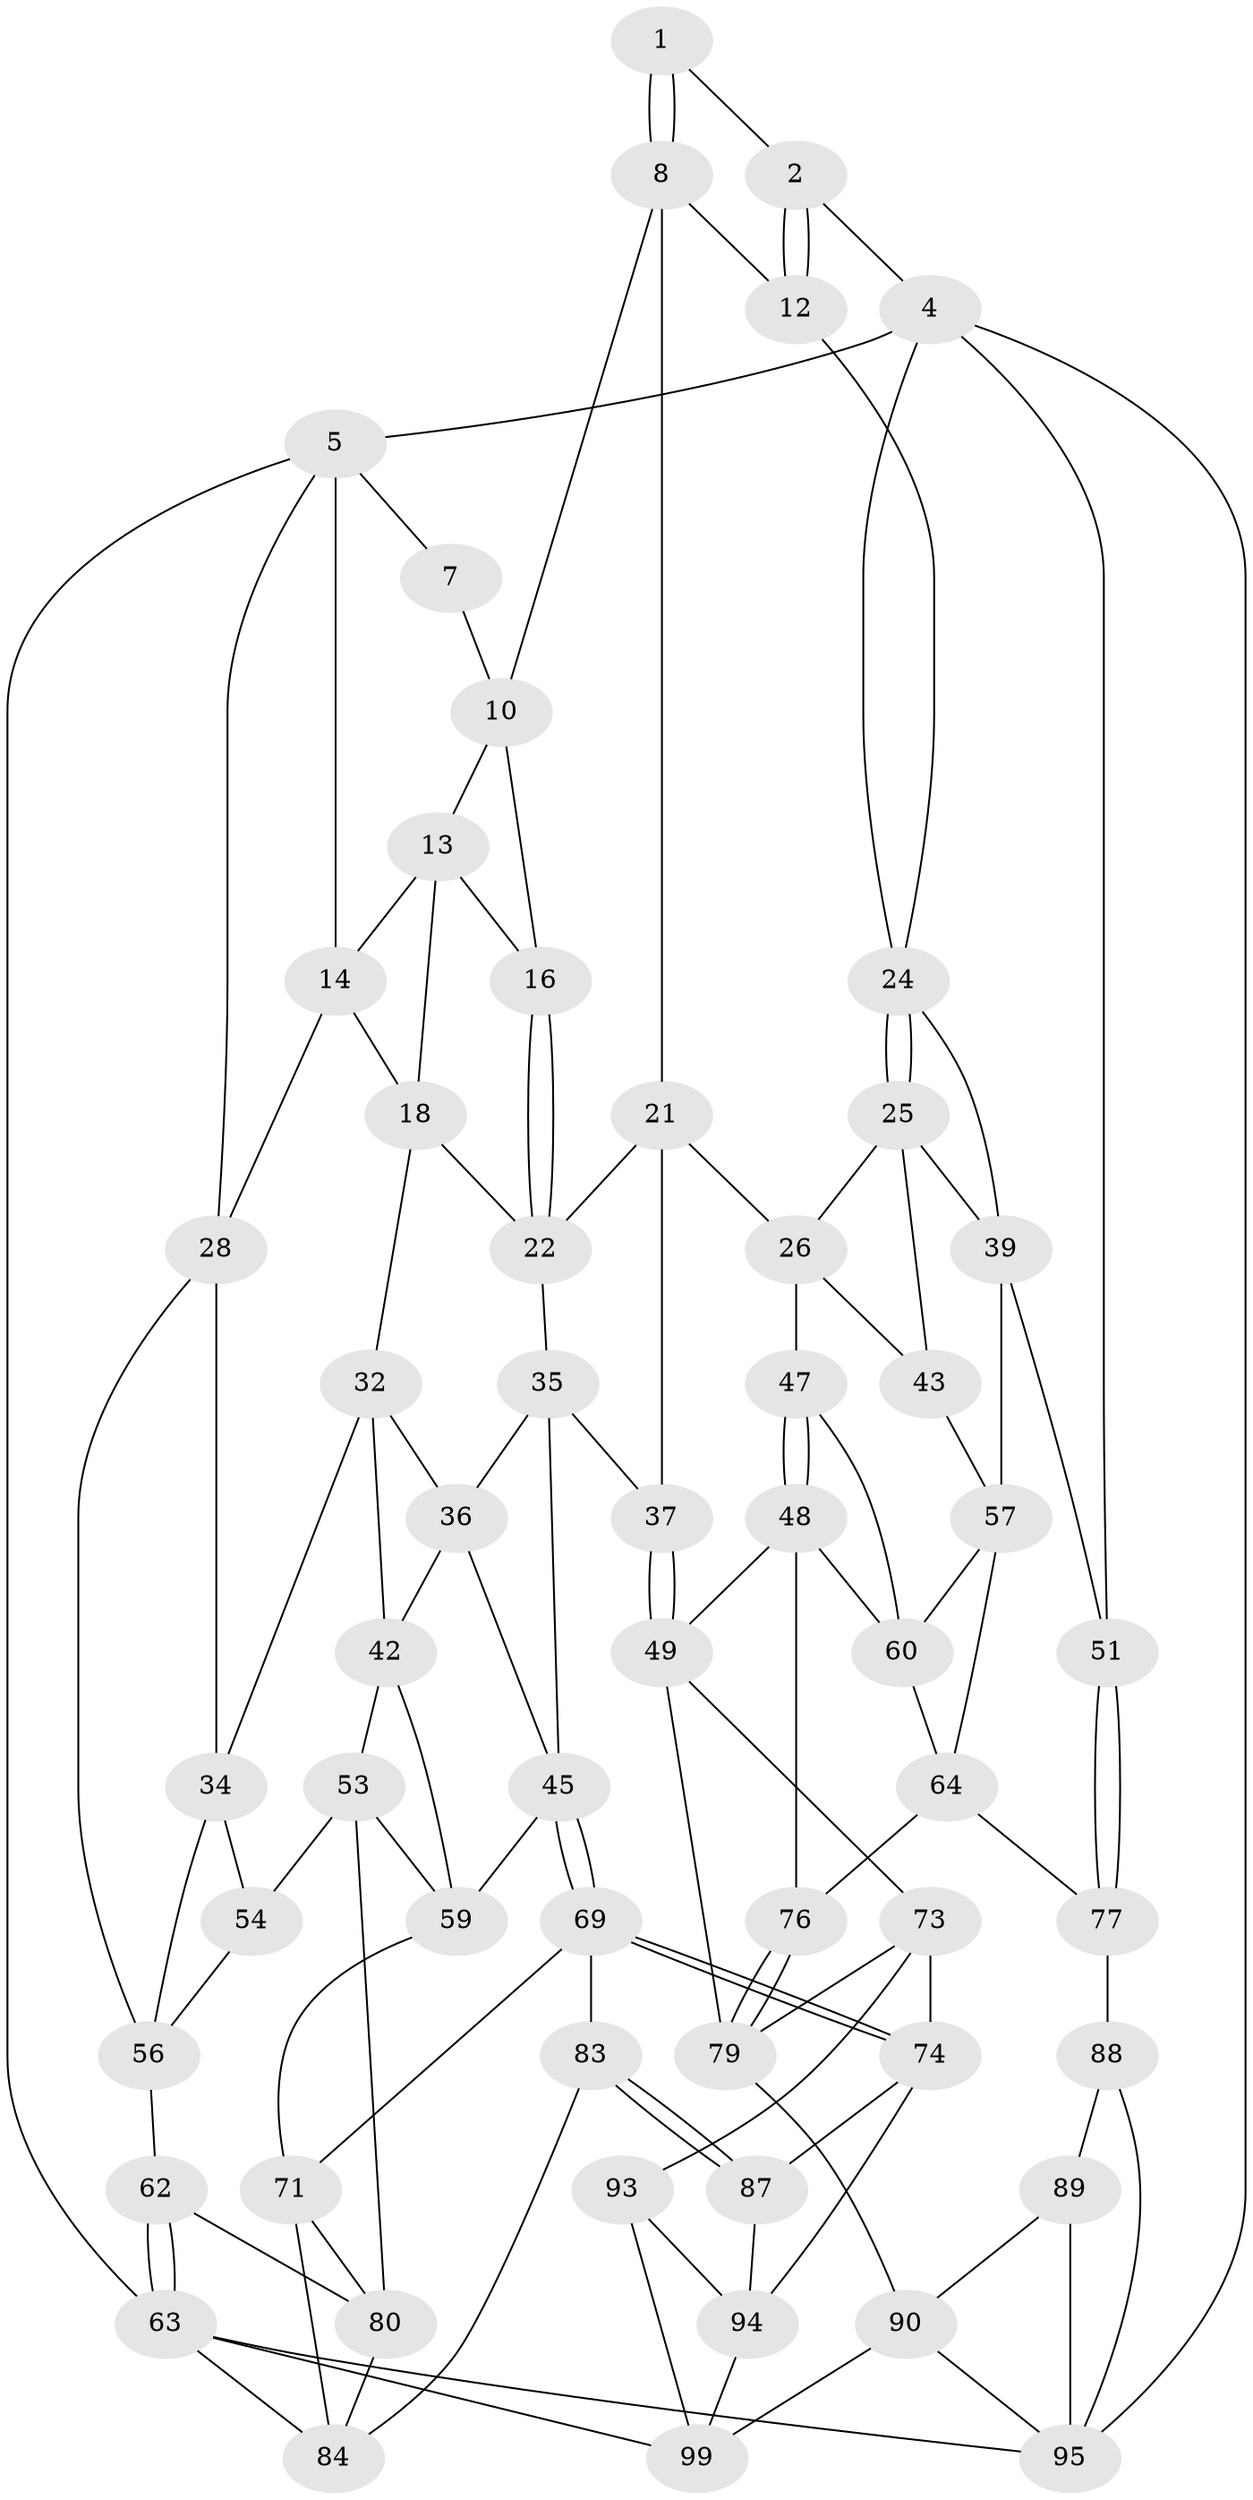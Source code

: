 // original degree distribution, {3: 0.0196078431372549, 4: 0.19607843137254902, 6: 0.17647058823529413, 5: 0.6078431372549019}
// Generated by graph-tools (version 1.1) at 2025/38/02/21/25 10:38:58]
// undirected, 58 vertices, 120 edges
graph export_dot {
graph [start="1"]
  node [color=gray90,style=filled];
  1 [pos="+0.38795289407556227+0"];
  2 [pos="+0.6983937093166184+0",super="+3"];
  4 [pos="+1+0",super="+31"];
  5 [pos="+0+0",super="+6"];
  7 [pos="+0.2975197512984999+0"];
  8 [pos="+0.5139334314417187+0.12750501216433688",super="+9"];
  10 [pos="+0.3536018201780081+0.07583135501952556",super="+11"];
  12 [pos="+0.5147123118330904+0.12692998739514139",super="+15"];
  13 [pos="+0.1964319441516135+0.11874777785954066",super="+17"];
  14 [pos="+0.1693633830529157+0.14045880274827613",super="+20"];
  16 [pos="+0.3362133065586303+0.12054473270639557"];
  18 [pos="+0.29773292396184275+0.1778304640493381",super="+19"];
  21 [pos="+0.5074454859869659+0.22044395318500729",super="+27"];
  22 [pos="+0.42378172276372744+0.24462141037516316",super="+23"];
  24 [pos="+0.7581087598503575+0.16614011586488006",super="+30"];
  25 [pos="+0.6591861083672254+0.2811352810473281",super="+40"];
  26 [pos="+0.6137831256155531+0.30119618089664035",super="+44"];
  28 [pos="+0+0.259410361938072",super="+29"];
  32 [pos="+0.23759407863373186+0.2881939194341375",super="+33"];
  34 [pos="+0.07570059237614936+0.33490414897260473",super="+55"];
  35 [pos="+0.3597574178299327+0.3359071099508078",super="+38"];
  36 [pos="+0.2807784575628374+0.3193812583353156",super="+41"];
  37 [pos="+0.48350389961112933+0.4799623916584096"];
  39 [pos="+0.8622545826406122+0.3582723397457733",super="+50"];
  42 [pos="+0.15559136179425126+0.41166728253981966",super="+52"];
  43 [pos="+0.7534469178515756+0.4270604222424587"];
  45 [pos="+0.28965315858598406+0.5026586802661597",super="+46"];
  47 [pos="+0.6464623374720966+0.5103471203841966"];
  48 [pos="+0.5513506924711946+0.5338735749638602",super="+66"];
  49 [pos="+0.5109673224838654+0.5332934272093277",super="+72"];
  51 [pos="+1+0.5539352142856363"];
  53 [pos="+0.08615144770665989+0.5875822468975798",super="+68"];
  54 [pos="+0.07623343705704277+0.5840088736128397"];
  56 [pos="+0+0.5498017091369702",super="+61"];
  57 [pos="+0.870774749189509+0.5403198901535521",super="+58"];
  59 [pos="+0.2716560772296916+0.5059038231001608",super="+67"];
  60 [pos="+0.7056579014546323+0.5335332005593864",super="+65"];
  62 [pos="+0+1"];
  63 [pos="+0+1",super="+97"];
  64 [pos="+0.8314868491711458+0.5742402803987728",super="+75"];
  69 [pos="+0.3131069775304016+0.68516058490285",super="+70"];
  71 [pos="+0.2896723613664873+0.6881837094015946",super="+82"];
  73 [pos="+0.43703950098789773+0.6898135193408275",super="+92"];
  74 [pos="+0.41916013552645365+0.701469373837365",super="+86"];
  76 [pos="+0.721645704774203+0.7226477785703747"];
  77 [pos="+1+0.5871473614813527",super="+78"];
  79 [pos="+0.6910876945138089+0.7592900140046825",super="+91"];
  80 [pos="+0.10149808561061419+0.6499372564189676",super="+81"];
  83 [pos="+0.2800398779241831+0.8545874823650468"];
  84 [pos="+0.20106892357356881+0.830303662770777",super="+85"];
  87 [pos="+0.3037628116422158+0.8724165166930207"];
  88 [pos="+0.8572840181774866+0.8712264702299582",super="+96"];
  89 [pos="+0.8554928110169919+0.8742320273426682"];
  90 [pos="+0.6958008742454923+0.8798564013109708",super="+101"];
  93 [pos="+0.4577413313759003+0.897412984000841"];
  94 [pos="+0.4337482079835183+0.8834397127160303",super="+98"];
  95 [pos="+1+1",super="+100"];
  99 [pos="+0.20463542822739786+1",super="+102"];
  1 -- 2;
  1 -- 8;
  1 -- 8;
  2 -- 12 [weight=2];
  2 -- 12;
  2 -- 4;
  4 -- 5;
  4 -- 95;
  4 -- 24;
  4 -- 51;
  5 -- 63;
  5 -- 14;
  5 -- 7;
  5 -- 28;
  7 -- 10;
  8 -- 12;
  8 -- 10;
  8 -- 21;
  10 -- 16;
  10 -- 13;
  12 -- 24;
  13 -- 14;
  13 -- 16;
  13 -- 18;
  14 -- 18;
  14 -- 28;
  16 -- 22;
  16 -- 22;
  18 -- 32;
  18 -- 22;
  21 -- 22;
  21 -- 26;
  21 -- 37;
  22 -- 35;
  24 -- 25;
  24 -- 25;
  24 -- 39;
  25 -- 26;
  25 -- 43;
  25 -- 39;
  26 -- 43;
  26 -- 47;
  28 -- 34;
  28 -- 56;
  32 -- 36;
  32 -- 34;
  32 -- 42;
  34 -- 56;
  34 -- 54;
  35 -- 36;
  35 -- 45;
  35 -- 37;
  36 -- 42;
  36 -- 45;
  37 -- 49;
  37 -- 49;
  39 -- 57;
  39 -- 51;
  42 -- 59;
  42 -- 53;
  43 -- 57;
  45 -- 69;
  45 -- 69;
  45 -- 59;
  47 -- 48;
  47 -- 48;
  47 -- 60;
  48 -- 49;
  48 -- 76;
  48 -- 60;
  49 -- 73;
  49 -- 79;
  51 -- 77;
  51 -- 77;
  53 -- 54;
  53 -- 80;
  53 -- 59;
  54 -- 56;
  56 -- 62;
  57 -- 64;
  57 -- 60;
  59 -- 71;
  60 -- 64;
  62 -- 63;
  62 -- 63;
  62 -- 80;
  63 -- 95;
  63 -- 99;
  63 -- 84;
  64 -- 76;
  64 -- 77;
  69 -- 74;
  69 -- 74;
  69 -- 83;
  69 -- 71;
  71 -- 80;
  71 -- 84;
  73 -- 74;
  73 -- 93;
  73 -- 79;
  74 -- 94;
  74 -- 87;
  76 -- 79;
  76 -- 79;
  77 -- 88 [weight=2];
  79 -- 90;
  80 -- 84;
  83 -- 84;
  83 -- 87;
  83 -- 87;
  87 -- 94;
  88 -- 89;
  88 -- 95;
  89 -- 90;
  89 -- 95;
  90 -- 99;
  90 -- 95;
  93 -- 94;
  93 -- 99;
  94 -- 99;
}

